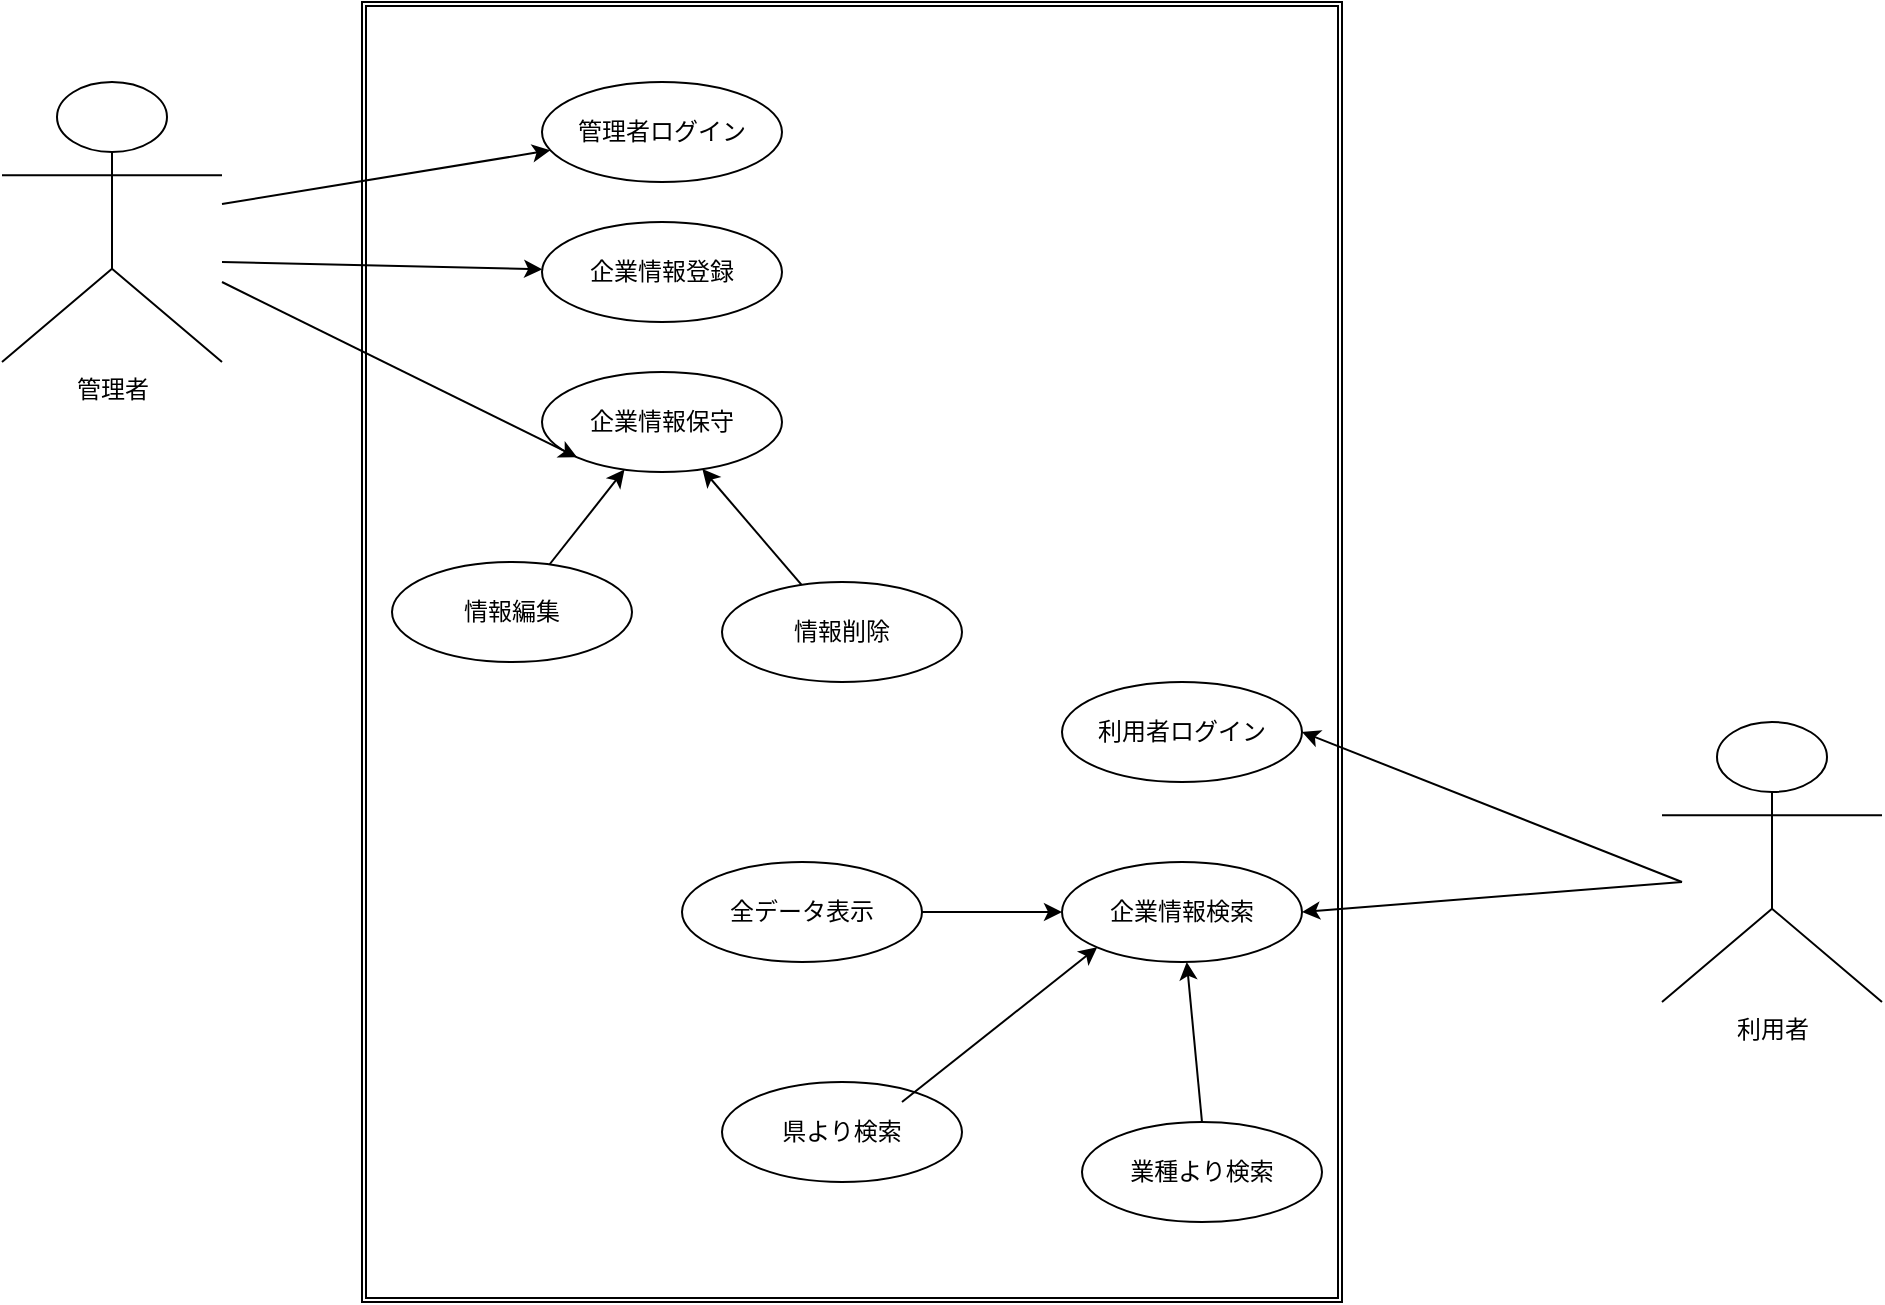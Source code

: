 <mxfile>
    <diagram id="jNXhrd1Aq3KtJ6Sr4FQn" name="Page-1">
        <mxGraphModel dx="2974" dy="1211" grid="1" gridSize="10" guides="1" tooltips="1" connect="1" arrows="1" fold="1" page="1" pageScale="1" pageWidth="850" pageHeight="1100" math="0" shadow="0">
            <root>
                <mxCell id="0"/>
                <mxCell id="1" parent="0"/>
                <mxCell id="4" value="" style="shape=ext;double=1;rounded=0;whiteSpace=wrap;html=1;" vertex="1" parent="1">
                    <mxGeometry x="290" y="360" width="490" height="650" as="geometry"/>
                </mxCell>
                <mxCell id="6" value="利用者　" style="shape=umlActor;verticalLabelPosition=bottom;verticalAlign=top;html=1;outlineConnect=0;" vertex="1" parent="1">
                    <mxGeometry x="940" y="720" width="110" height="140" as="geometry"/>
                </mxCell>
                <mxCell id="7" value="管理者ログイン" style="ellipse;whiteSpace=wrap;html=1;" vertex="1" parent="1">
                    <mxGeometry x="380" y="400" width="120" height="50" as="geometry"/>
                </mxCell>
                <mxCell id="8" value="企業情報登録" style="ellipse;whiteSpace=wrap;html=1;" vertex="1" parent="1">
                    <mxGeometry x="380" y="470" width="120" height="50" as="geometry"/>
                </mxCell>
                <mxCell id="9" value="企業情報保守" style="ellipse;whiteSpace=wrap;html=1;" vertex="1" parent="1">
                    <mxGeometry x="380" y="545" width="120" height="50" as="geometry"/>
                </mxCell>
                <mxCell id="24" value="" style="edgeStyle=none;html=1;" edge="1" parent="1" source="10" target="9">
                    <mxGeometry relative="1" as="geometry"/>
                </mxCell>
                <mxCell id="10" value="情報編集" style="ellipse;whiteSpace=wrap;html=1;" vertex="1" parent="1">
                    <mxGeometry x="305" y="640" width="120" height="50" as="geometry"/>
                </mxCell>
                <mxCell id="25" value="" style="edgeStyle=none;html=1;" edge="1" parent="1" source="11" target="9">
                    <mxGeometry relative="1" as="geometry"/>
                </mxCell>
                <mxCell id="11" value="情報削除" style="ellipse;whiteSpace=wrap;html=1;" vertex="1" parent="1">
                    <mxGeometry x="470" y="650" width="120" height="50" as="geometry"/>
                </mxCell>
                <mxCell id="13" value="利用者ログイン" style="ellipse;whiteSpace=wrap;html=1;" vertex="1" parent="1">
                    <mxGeometry x="640" y="700" width="120" height="50" as="geometry"/>
                </mxCell>
                <mxCell id="26" value="" style="edgeStyle=none;html=1;" edge="1" parent="1" source="14" target="15">
                    <mxGeometry relative="1" as="geometry"/>
                </mxCell>
                <mxCell id="14" value="全データ表示" style="ellipse;whiteSpace=wrap;html=1;" vertex="1" parent="1">
                    <mxGeometry x="450" y="790" width="120" height="50" as="geometry"/>
                </mxCell>
                <mxCell id="15" value="企業情報検索" style="ellipse;whiteSpace=wrap;html=1;" vertex="1" parent="1">
                    <mxGeometry x="640" y="790" width="120" height="50" as="geometry"/>
                </mxCell>
                <mxCell id="16" value="県より検索" style="ellipse;whiteSpace=wrap;html=1;" vertex="1" parent="1">
                    <mxGeometry x="470" y="900" width="120" height="50" as="geometry"/>
                </mxCell>
                <mxCell id="17" value="業種より検索" style="ellipse;whiteSpace=wrap;html=1;" vertex="1" parent="1">
                    <mxGeometry x="650" y="920" width="120" height="50" as="geometry"/>
                </mxCell>
                <mxCell id="20" value="" style="edgeStyle=none;html=1;entryX=0;entryY=1;entryDx=0;entryDy=0;" edge="1" parent="1" target="9">
                    <mxGeometry relative="1" as="geometry">
                        <mxPoint x="220" y="500" as="sourcePoint"/>
                    </mxGeometry>
                </mxCell>
                <mxCell id="21" value="" style="edgeStyle=none;html=1;" edge="1" parent="1" source="19" target="7">
                    <mxGeometry relative="1" as="geometry">
                        <mxPoint x="320" y="550" as="targetPoint"/>
                    </mxGeometry>
                </mxCell>
                <mxCell id="19" value="管理者" style="shape=umlActor;verticalLabelPosition=bottom;verticalAlign=top;html=1;outlineConnect=0;" vertex="1" parent="1">
                    <mxGeometry x="110" y="400" width="110" height="140" as="geometry"/>
                </mxCell>
                <mxCell id="23" value="" style="endArrow=classic;html=1;" edge="1" parent="1" target="8">
                    <mxGeometry width="50" height="50" relative="1" as="geometry">
                        <mxPoint x="220" y="490" as="sourcePoint"/>
                        <mxPoint x="270" y="440" as="targetPoint"/>
                    </mxGeometry>
                </mxCell>
                <mxCell id="27" value="" style="endArrow=classic;html=1;entryX=0;entryY=1;entryDx=0;entryDy=0;" edge="1" parent="1" target="15">
                    <mxGeometry width="50" height="50" relative="1" as="geometry">
                        <mxPoint x="560" y="910" as="sourcePoint"/>
                        <mxPoint x="610" y="860" as="targetPoint"/>
                    </mxGeometry>
                </mxCell>
                <mxCell id="29" value="" style="endArrow=classic;html=1;" edge="1" parent="1" target="15">
                    <mxGeometry width="50" height="50" relative="1" as="geometry">
                        <mxPoint x="710" y="920" as="sourcePoint"/>
                        <mxPoint x="760" y="870" as="targetPoint"/>
                    </mxGeometry>
                </mxCell>
                <mxCell id="33" value="" style="endArrow=classic;html=1;entryX=1;entryY=0.5;entryDx=0;entryDy=0;" edge="1" parent="1" target="15">
                    <mxGeometry width="50" height="50" relative="1" as="geometry">
                        <mxPoint x="950" y="800" as="sourcePoint"/>
                        <mxPoint x="1000" y="750" as="targetPoint"/>
                    </mxGeometry>
                </mxCell>
                <mxCell id="34" value="" style="endArrow=classic;html=1;entryX=1;entryY=0.5;entryDx=0;entryDy=0;" edge="1" parent="1" target="13">
                    <mxGeometry width="50" height="50" relative="1" as="geometry">
                        <mxPoint x="950" y="800" as="sourcePoint"/>
                        <mxPoint x="1000" y="750" as="targetPoint"/>
                    </mxGeometry>
                </mxCell>
            </root>
        </mxGraphModel>
    </diagram>
</mxfile>